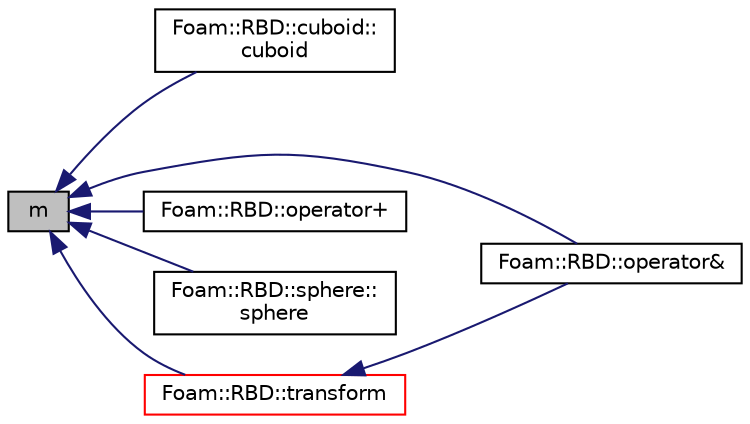 digraph "m"
{
  bgcolor="transparent";
  edge [fontname="Helvetica",fontsize="10",labelfontname="Helvetica",labelfontsize="10"];
  node [fontname="Helvetica",fontsize="10",shape=record];
  rankdir="LR";
  Node1 [label="m",height=0.2,width=0.4,color="black", fillcolor="grey75", style="filled", fontcolor="black"];
  Node1 -> Node2 [dir="back",color="midnightblue",fontsize="10",style="solid",fontname="Helvetica"];
  Node2 [label="Foam::RBD::cuboid::\lcuboid",height=0.2,width=0.4,color="black",URL="$a00448.html#a4b3ba0d6319a15181e7ed5f84718da36",tooltip="Construct from dictionary. "];
  Node1 -> Node3 [dir="back",color="midnightblue",fontsize="10",style="solid",fontname="Helvetica"];
  Node3 [label="Foam::RBD::operator&",height=0.2,width=0.4,color="black",URL="$a10982.html#aa766368d440242c09d5124c07d7256c1",tooltip="Inner-product with a spatialVector (e.g. velocity returning the momentum) "];
  Node1 -> Node4 [dir="back",color="midnightblue",fontsize="10",style="solid",fontname="Helvetica"];
  Node4 [label="Foam::RBD::operator+",height=0.2,width=0.4,color="black",URL="$a10982.html#a48e85a517f35c093d3fffb02a8f75966",tooltip="Return the rigid-body inertia of the combined body. "];
  Node1 -> Node5 [dir="back",color="midnightblue",fontsize="10",style="solid",fontname="Helvetica"];
  Node5 [label="Foam::RBD::sphere::\lsphere",height=0.2,width=0.4,color="black",URL="$a02481.html#a94b839c50373caec0ada1ac68a8909a9",tooltip="Construct from dictionary. "];
  Node1 -> Node6 [dir="back",color="midnightblue",fontsize="10",style="solid",fontname="Helvetica"];
  Node6 [label="Foam::RBD::transform",height=0.2,width=0.4,color="red",URL="$a10982.html#a10dd9bca0bf36e563d863b8aaec9aa00",tooltip="Return (^BX_A)^* I ^AX_B. "];
  Node6 -> Node3 [dir="back",color="midnightblue",fontsize="10",style="solid",fontname="Helvetica"];
}
